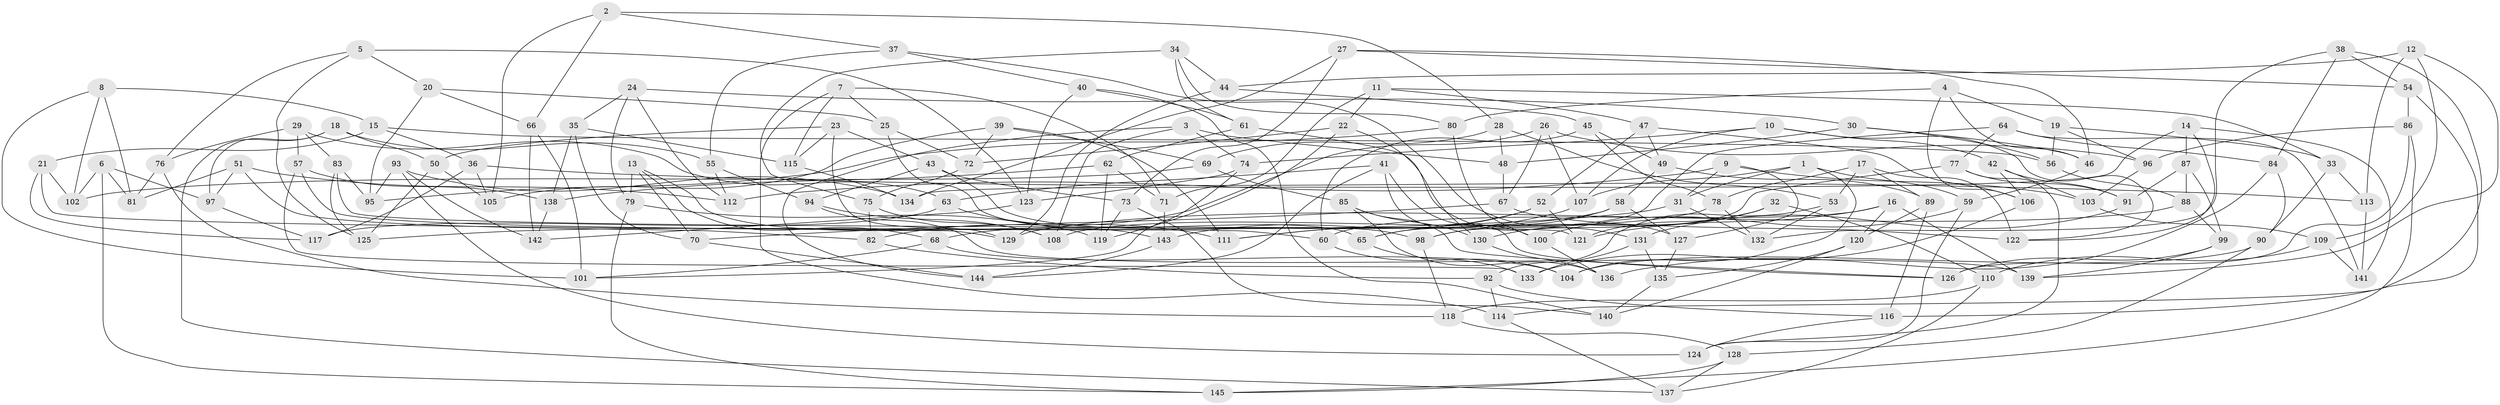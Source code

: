 // coarse degree distribution, {8: 0.0684931506849315, 12: 0.0410958904109589, 4: 0.6301369863013698, 9: 0.0273972602739726, 10: 0.0821917808219178, 7: 0.0684931506849315, 11: 0.0136986301369863, 6: 0.0136986301369863, 3: 0.0547945205479452}
// Generated by graph-tools (version 1.1) at 2025/53/03/04/25 22:53:36]
// undirected, 145 vertices, 290 edges
graph export_dot {
  node [color=gray90,style=filled];
  1;
  2;
  3;
  4;
  5;
  6;
  7;
  8;
  9;
  10;
  11;
  12;
  13;
  14;
  15;
  16;
  17;
  18;
  19;
  20;
  21;
  22;
  23;
  24;
  25;
  26;
  27;
  28;
  29;
  30;
  31;
  32;
  33;
  34;
  35;
  36;
  37;
  38;
  39;
  40;
  41;
  42;
  43;
  44;
  45;
  46;
  47;
  48;
  49;
  50;
  51;
  52;
  53;
  54;
  55;
  56;
  57;
  58;
  59;
  60;
  61;
  62;
  63;
  64;
  65;
  66;
  67;
  68;
  69;
  70;
  71;
  72;
  73;
  74;
  75;
  76;
  77;
  78;
  79;
  80;
  81;
  82;
  83;
  84;
  85;
  86;
  87;
  88;
  89;
  90;
  91;
  92;
  93;
  94;
  95;
  96;
  97;
  98;
  99;
  100;
  101;
  102;
  103;
  104;
  105;
  106;
  107;
  108;
  109;
  110;
  111;
  112;
  113;
  114;
  115;
  116;
  117;
  118;
  119;
  120;
  121;
  122;
  123;
  124;
  125;
  126;
  127;
  128;
  129;
  130;
  131;
  132;
  133;
  134;
  135;
  136;
  137;
  138;
  139;
  140;
  141;
  142;
  143;
  144;
  145;
  1 -- 104;
  1 -- 59;
  1 -- 107;
  1 -- 31;
  2 -- 105;
  2 -- 28;
  2 -- 37;
  2 -- 66;
  3 -- 48;
  3 -- 144;
  3 -- 108;
  3 -- 74;
  4 -- 80;
  4 -- 19;
  4 -- 46;
  4 -- 106;
  5 -- 20;
  5 -- 76;
  5 -- 125;
  5 -- 123;
  6 -- 97;
  6 -- 102;
  6 -- 145;
  6 -- 81;
  7 -- 114;
  7 -- 115;
  7 -- 25;
  7 -- 71;
  8 -- 102;
  8 -- 81;
  8 -- 101;
  8 -- 15;
  9 -- 127;
  9 -- 112;
  9 -- 103;
  9 -- 31;
  10 -- 107;
  10 -- 122;
  10 -- 42;
  10 -- 74;
  11 -- 33;
  11 -- 22;
  11 -- 47;
  11 -- 71;
  12 -- 113;
  12 -- 139;
  12 -- 109;
  12 -- 44;
  13 -- 79;
  13 -- 143;
  13 -- 68;
  13 -- 70;
  14 -- 87;
  14 -- 141;
  14 -- 122;
  14 -- 134;
  15 -- 36;
  15 -- 21;
  15 -- 56;
  16 -- 120;
  16 -- 139;
  16 -- 60;
  16 -- 121;
  17 -- 122;
  17 -- 53;
  17 -- 89;
  17 -- 78;
  18 -- 97;
  18 -- 50;
  18 -- 137;
  18 -- 55;
  19 -- 96;
  19 -- 33;
  19 -- 56;
  20 -- 25;
  20 -- 66;
  20 -- 95;
  21 -- 129;
  21 -- 102;
  21 -- 117;
  22 -- 72;
  22 -- 130;
  22 -- 119;
  23 -- 50;
  23 -- 115;
  23 -- 43;
  23 -- 129;
  24 -- 35;
  24 -- 30;
  24 -- 79;
  24 -- 112;
  25 -- 72;
  25 -- 65;
  26 -- 82;
  26 -- 96;
  26 -- 107;
  26 -- 67;
  27 -- 54;
  27 -- 73;
  27 -- 134;
  27 -- 46;
  28 -- 69;
  28 -- 48;
  28 -- 53;
  29 -- 76;
  29 -- 83;
  29 -- 63;
  29 -- 57;
  30 -- 48;
  30 -- 46;
  30 -- 56;
  31 -- 132;
  31 -- 125;
  32 -- 130;
  32 -- 110;
  32 -- 98;
  32 -- 121;
  33 -- 90;
  33 -- 113;
  34 -- 44;
  34 -- 61;
  34 -- 75;
  34 -- 80;
  35 -- 115;
  35 -- 138;
  35 -- 70;
  36 -- 105;
  36 -- 113;
  36 -- 117;
  37 -- 55;
  37 -- 40;
  37 -- 127;
  38 -- 114;
  38 -- 132;
  38 -- 84;
  38 -- 54;
  39 -- 72;
  39 -- 69;
  39 -- 111;
  39 -- 105;
  40 -- 123;
  40 -- 61;
  40 -- 140;
  41 -- 63;
  41 -- 100;
  41 -- 126;
  41 -- 144;
  42 -- 103;
  42 -- 106;
  42 -- 91;
  43 -- 94;
  43 -- 98;
  43 -- 73;
  44 -- 45;
  44 -- 129;
  45 -- 78;
  45 -- 49;
  45 -- 60;
  46 -- 59;
  47 -- 52;
  47 -- 49;
  47 -- 106;
  48 -- 67;
  49 -- 89;
  49 -- 58;
  50 -- 105;
  50 -- 125;
  51 -- 112;
  51 -- 81;
  51 -- 97;
  51 -- 82;
  52 -- 121;
  52 -- 111;
  52 -- 143;
  53 -- 92;
  53 -- 132;
  54 -- 116;
  54 -- 86;
  55 -- 112;
  55 -- 94;
  56 -- 88;
  57 -- 133;
  57 -- 60;
  57 -- 138;
  58 -- 65;
  58 -- 68;
  58 -- 127;
  59 -- 124;
  59 -- 100;
  60 -- 104;
  61 -- 62;
  61 -- 131;
  62 -- 71;
  62 -- 138;
  62 -- 119;
  63 -- 117;
  63 -- 111;
  64 -- 65;
  64 -- 141;
  64 -- 84;
  64 -- 77;
  65 -- 133;
  66 -- 142;
  66 -- 101;
  67 -- 70;
  67 -- 122;
  68 -- 104;
  68 -- 101;
  69 -- 85;
  69 -- 102;
  70 -- 144;
  71 -- 143;
  72 -- 75;
  73 -- 119;
  73 -- 140;
  74 -- 101;
  74 -- 123;
  75 -- 108;
  75 -- 82;
  76 -- 81;
  76 -- 118;
  77 -- 124;
  77 -- 91;
  77 -- 98;
  78 -- 132;
  78 -- 108;
  79 -- 119;
  79 -- 145;
  80 -- 95;
  80 -- 100;
  82 -- 92;
  83 -- 125;
  83 -- 121;
  83 -- 95;
  84 -- 90;
  84 -- 136;
  85 -- 130;
  85 -- 126;
  85 -- 136;
  86 -- 126;
  86 -- 96;
  86 -- 145;
  87 -- 91;
  87 -- 88;
  87 -- 99;
  88 -- 99;
  88 -- 129;
  89 -- 116;
  89 -- 120;
  90 -- 128;
  90 -- 104;
  91 -- 131;
  92 -- 114;
  92 -- 116;
  93 -- 134;
  93 -- 95;
  93 -- 142;
  93 -- 124;
  94 -- 139;
  94 -- 108;
  96 -- 103;
  97 -- 117;
  98 -- 118;
  99 -- 139;
  99 -- 126;
  100 -- 136;
  103 -- 109;
  106 -- 133;
  107 -- 111;
  109 -- 141;
  109 -- 110;
  110 -- 118;
  110 -- 137;
  113 -- 141;
  114 -- 137;
  115 -- 134;
  116 -- 124;
  118 -- 128;
  120 -- 135;
  120 -- 140;
  123 -- 142;
  127 -- 135;
  128 -- 137;
  128 -- 145;
  130 -- 136;
  131 -- 133;
  131 -- 135;
  135 -- 140;
  138 -- 142;
  143 -- 144;
}
